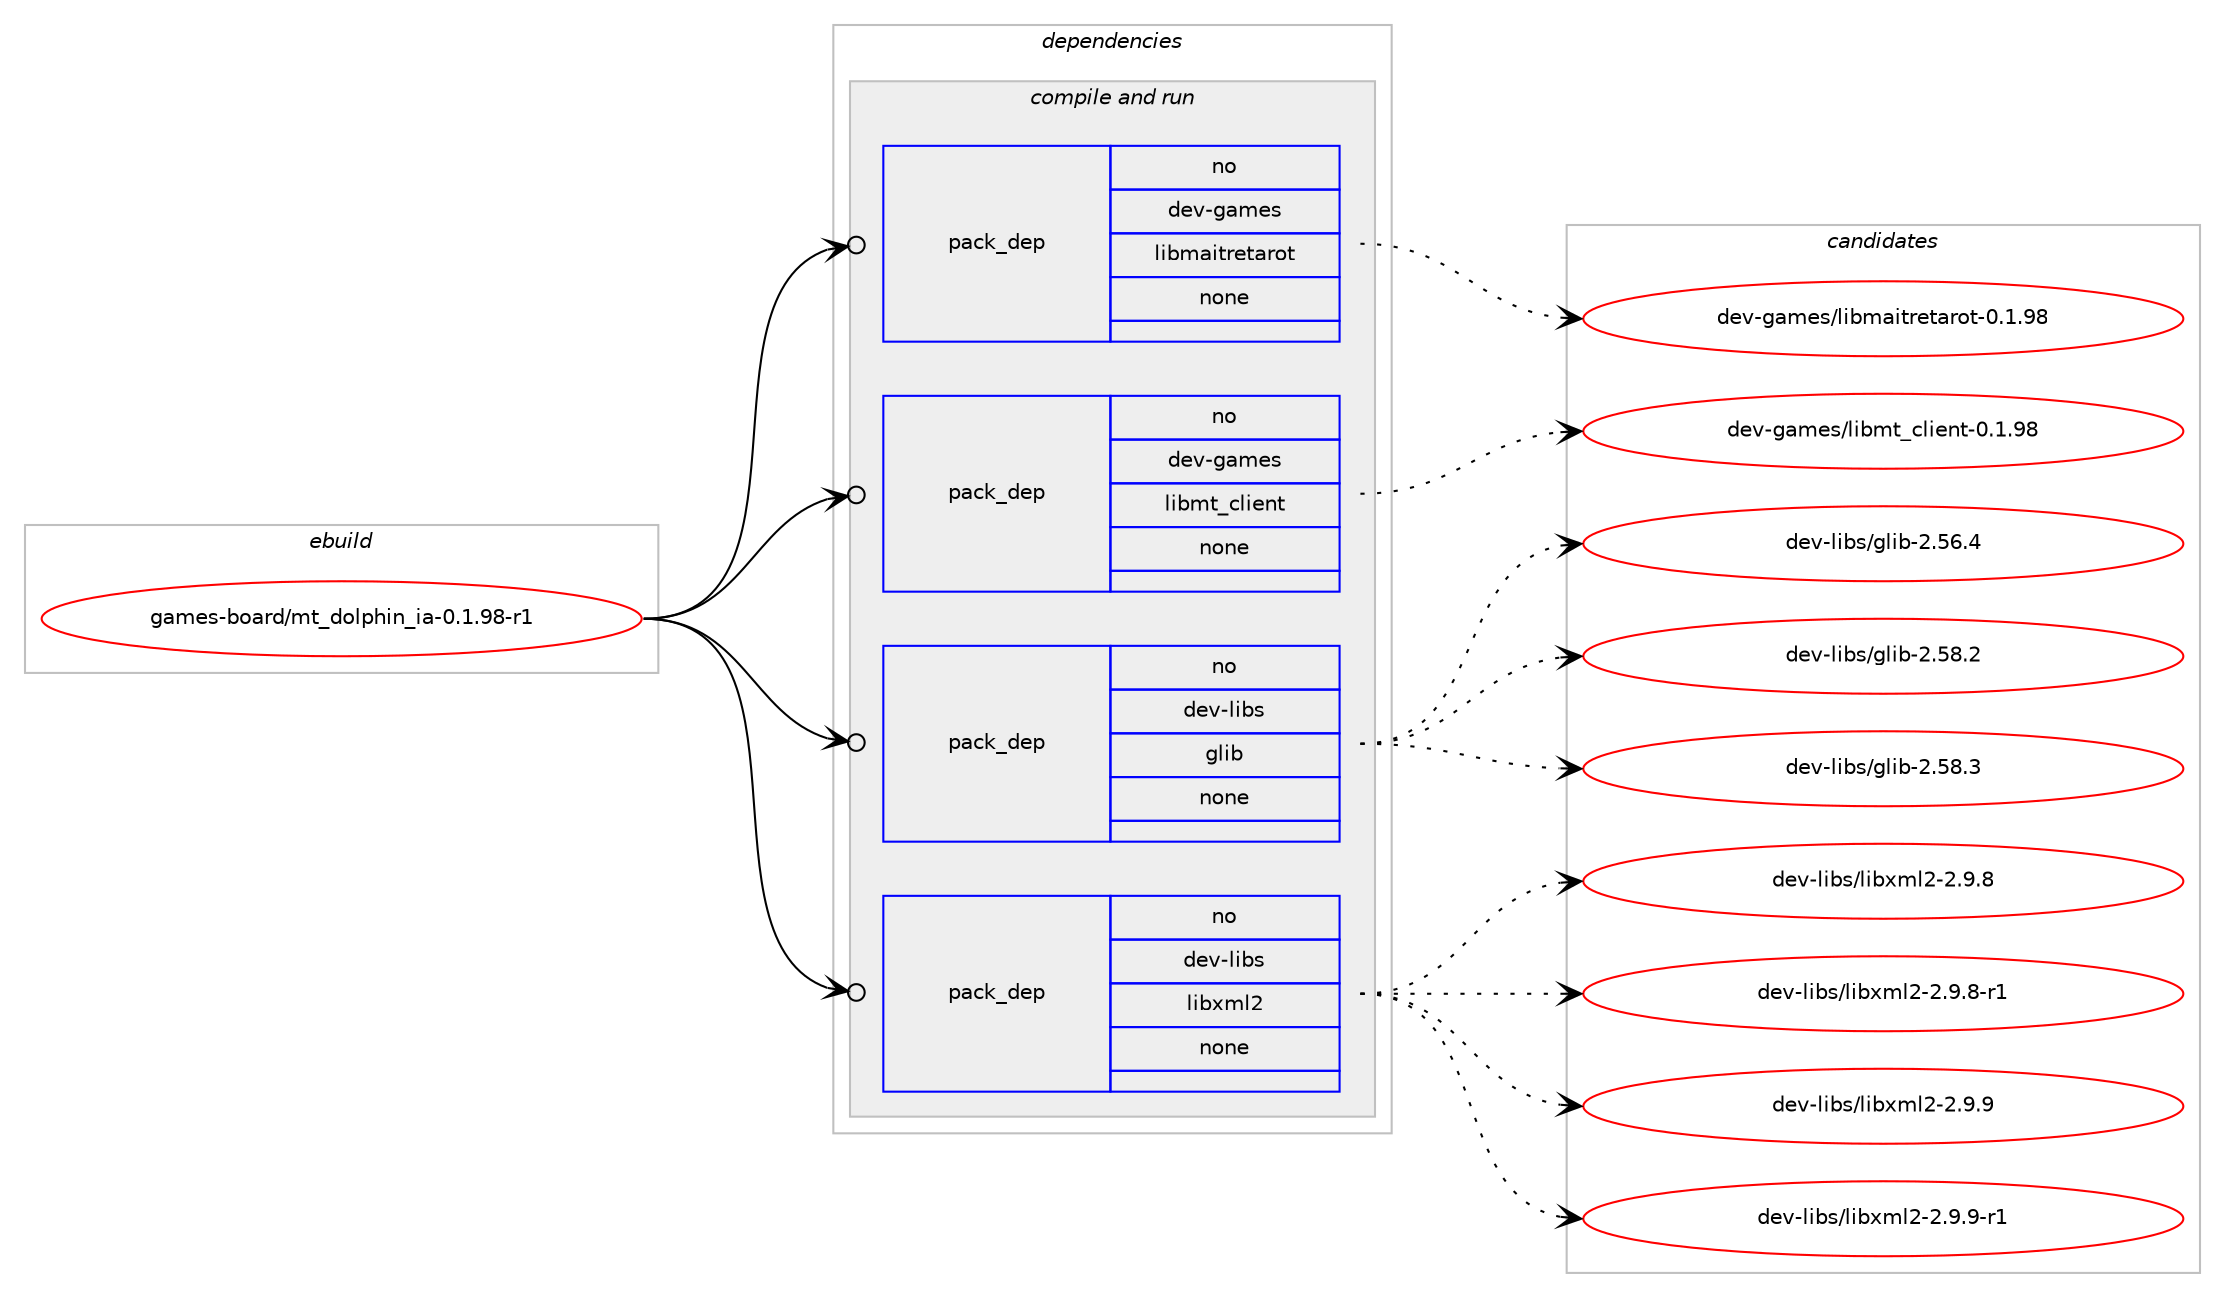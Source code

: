 digraph prolog {

# *************
# Graph options
# *************

newrank=true;
concentrate=true;
compound=true;
graph [rankdir=LR,fontname=Helvetica,fontsize=10,ranksep=1.5];#, ranksep=2.5, nodesep=0.2];
edge  [arrowhead=vee];
node  [fontname=Helvetica,fontsize=10];

# **********
# The ebuild
# **********

subgraph cluster_leftcol {
color=gray;
rank=same;
label=<<i>ebuild</i>>;
id [label="games-board/mt_dolphin_ia-0.1.98-r1", color=red, width=4, href="../games-board/mt_dolphin_ia-0.1.98-r1.svg"];
}

# ****************
# The dependencies
# ****************

subgraph cluster_midcol {
color=gray;
label=<<i>dependencies</i>>;
subgraph cluster_compile {
fillcolor="#eeeeee";
style=filled;
label=<<i>compile</i>>;
}
subgraph cluster_compileandrun {
fillcolor="#eeeeee";
style=filled;
label=<<i>compile and run</i>>;
subgraph pack1105244 {
dependency1555227 [label=<<TABLE BORDER="0" CELLBORDER="1" CELLSPACING="0" CELLPADDING="4" WIDTH="220"><TR><TD ROWSPAN="6" CELLPADDING="30">pack_dep</TD></TR><TR><TD WIDTH="110">no</TD></TR><TR><TD>dev-games</TD></TR><TR><TD>libmaitretarot</TD></TR><TR><TD>none</TD></TR><TR><TD></TD></TR></TABLE>>, shape=none, color=blue];
}
id:e -> dependency1555227:w [weight=20,style="solid",arrowhead="odotvee"];
subgraph pack1105245 {
dependency1555228 [label=<<TABLE BORDER="0" CELLBORDER="1" CELLSPACING="0" CELLPADDING="4" WIDTH="220"><TR><TD ROWSPAN="6" CELLPADDING="30">pack_dep</TD></TR><TR><TD WIDTH="110">no</TD></TR><TR><TD>dev-games</TD></TR><TR><TD>libmt_client</TD></TR><TR><TD>none</TD></TR><TR><TD></TD></TR></TABLE>>, shape=none, color=blue];
}
id:e -> dependency1555228:w [weight=20,style="solid",arrowhead="odotvee"];
subgraph pack1105246 {
dependency1555229 [label=<<TABLE BORDER="0" CELLBORDER="1" CELLSPACING="0" CELLPADDING="4" WIDTH="220"><TR><TD ROWSPAN="6" CELLPADDING="30">pack_dep</TD></TR><TR><TD WIDTH="110">no</TD></TR><TR><TD>dev-libs</TD></TR><TR><TD>glib</TD></TR><TR><TD>none</TD></TR><TR><TD></TD></TR></TABLE>>, shape=none, color=blue];
}
id:e -> dependency1555229:w [weight=20,style="solid",arrowhead="odotvee"];
subgraph pack1105247 {
dependency1555230 [label=<<TABLE BORDER="0" CELLBORDER="1" CELLSPACING="0" CELLPADDING="4" WIDTH="220"><TR><TD ROWSPAN="6" CELLPADDING="30">pack_dep</TD></TR><TR><TD WIDTH="110">no</TD></TR><TR><TD>dev-libs</TD></TR><TR><TD>libxml2</TD></TR><TR><TD>none</TD></TR><TR><TD></TD></TR></TABLE>>, shape=none, color=blue];
}
id:e -> dependency1555230:w [weight=20,style="solid",arrowhead="odotvee"];
}
subgraph cluster_run {
fillcolor="#eeeeee";
style=filled;
label=<<i>run</i>>;
}
}

# **************
# The candidates
# **************

subgraph cluster_choices {
rank=same;
color=gray;
label=<<i>candidates</i>>;

subgraph choice1105244 {
color=black;
nodesep=1;
choice10010111845103971091011154710810598109971051161141011169711411111645484649465756 [label="dev-games/libmaitretarot-0.1.98", color=red, width=4,href="../dev-games/libmaitretarot-0.1.98.svg"];
dependency1555227:e -> choice10010111845103971091011154710810598109971051161141011169711411111645484649465756:w [style=dotted,weight="100"];
}
subgraph choice1105245 {
color=black;
nodesep=1;
choice10010111845103971091011154710810598109116959910810510111011645484649465756 [label="dev-games/libmt_client-0.1.98", color=red, width=4,href="../dev-games/libmt_client-0.1.98.svg"];
dependency1555228:e -> choice10010111845103971091011154710810598109116959910810510111011645484649465756:w [style=dotted,weight="100"];
}
subgraph choice1105246 {
color=black;
nodesep=1;
choice1001011184510810598115471031081059845504653544652 [label="dev-libs/glib-2.56.4", color=red, width=4,href="../dev-libs/glib-2.56.4.svg"];
choice1001011184510810598115471031081059845504653564650 [label="dev-libs/glib-2.58.2", color=red, width=4,href="../dev-libs/glib-2.58.2.svg"];
choice1001011184510810598115471031081059845504653564651 [label="dev-libs/glib-2.58.3", color=red, width=4,href="../dev-libs/glib-2.58.3.svg"];
dependency1555229:e -> choice1001011184510810598115471031081059845504653544652:w [style=dotted,weight="100"];
dependency1555229:e -> choice1001011184510810598115471031081059845504653564650:w [style=dotted,weight="100"];
dependency1555229:e -> choice1001011184510810598115471031081059845504653564651:w [style=dotted,weight="100"];
}
subgraph choice1105247 {
color=black;
nodesep=1;
choice1001011184510810598115471081059812010910850455046574656 [label="dev-libs/libxml2-2.9.8", color=red, width=4,href="../dev-libs/libxml2-2.9.8.svg"];
choice10010111845108105981154710810598120109108504550465746564511449 [label="dev-libs/libxml2-2.9.8-r1", color=red, width=4,href="../dev-libs/libxml2-2.9.8-r1.svg"];
choice1001011184510810598115471081059812010910850455046574657 [label="dev-libs/libxml2-2.9.9", color=red, width=4,href="../dev-libs/libxml2-2.9.9.svg"];
choice10010111845108105981154710810598120109108504550465746574511449 [label="dev-libs/libxml2-2.9.9-r1", color=red, width=4,href="../dev-libs/libxml2-2.9.9-r1.svg"];
dependency1555230:e -> choice1001011184510810598115471081059812010910850455046574656:w [style=dotted,weight="100"];
dependency1555230:e -> choice10010111845108105981154710810598120109108504550465746564511449:w [style=dotted,weight="100"];
dependency1555230:e -> choice1001011184510810598115471081059812010910850455046574657:w [style=dotted,weight="100"];
dependency1555230:e -> choice10010111845108105981154710810598120109108504550465746574511449:w [style=dotted,weight="100"];
}
}

}
